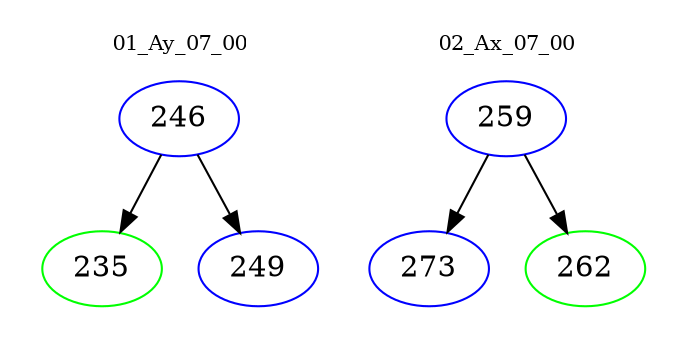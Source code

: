digraph{
subgraph cluster_0 {
color = white
label = "01_Ay_07_00";
fontsize=10;
T0_246 [label="246", color="blue"]
T0_246 -> T0_235 [color="black"]
T0_235 [label="235", color="green"]
T0_246 -> T0_249 [color="black"]
T0_249 [label="249", color="blue"]
}
subgraph cluster_1 {
color = white
label = "02_Ax_07_00";
fontsize=10;
T1_259 [label="259", color="blue"]
T1_259 -> T1_273 [color="black"]
T1_273 [label="273", color="blue"]
T1_259 -> T1_262 [color="black"]
T1_262 [label="262", color="green"]
}
}

